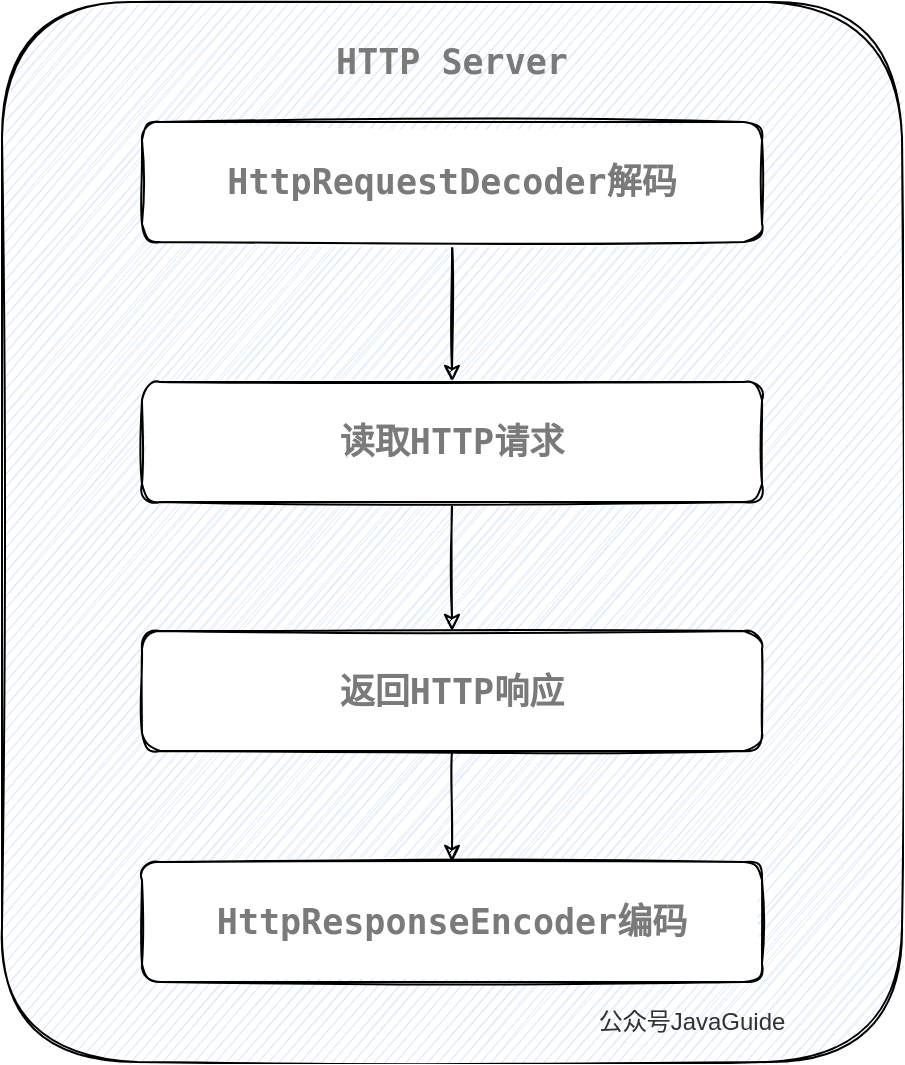 <mxfile version="13.4.5" type="device"><diagram id="V93UigjjTPczBXHX8Imx" name="Page-1"><mxGraphModel dx="1106" dy="900" grid="1" gridSize="10" guides="1" tooltips="1" connect="1" arrows="1" fold="1" page="1" pageScale="1" pageWidth="827" pageHeight="1169" math="0" shadow="0" extFonts="Long Cang^https://fonts.googleapis.com/css?family=Long+Cang"><root><mxCell id="0"/><mxCell id="1" parent="0"/><mxCell id="vgSWr9cxomTPwfTznOvR-1" value="" style="rounded=1;whiteSpace=wrap;html=1;fillColor=#dae8fc;sketch=1;shadow=0;glass=0;fontFamily=Long Cang;" vertex="1" parent="1"><mxGeometry x="210" y="210" width="450" height="530" as="geometry"/></mxCell><mxCell id="vgSWr9cxomTPwfTznOvR-11" style="edgeStyle=orthogonalEdgeStyle;rounded=0;orthogonalLoop=1;jettySize=auto;html=1;sketch=1;shadow=0;fontFamily=Long Cang;" edge="1" parent="1" source="vgSWr9cxomTPwfTznOvR-2" target="vgSWr9cxomTPwfTznOvR-10"><mxGeometry relative="1" as="geometry"/></mxCell><mxCell id="vgSWr9cxomTPwfTznOvR-2" value="&lt;strong style=&quot;box-sizing: border-box; color: rgb(51, 51, 51); font-size: 17.5px;&quot;&gt;&lt;span spellcheck=&quot;false&quot; class=&quot;md-pair-s&quot; style=&quot;box-sizing: border-box&quot;&gt;&lt;code style=&quot;box-sizing: border-box; color: rgb(122, 122, 122);&quot;&gt;HttpRequestDecoder解码&lt;/code&gt;&lt;/span&gt;&lt;/strong&gt;" style="rounded=1;whiteSpace=wrap;html=1;sketch=1;shadow=0;fontFamily=Long Cang;FType=g;" vertex="1" parent="1"><mxGeometry x="280" y="270" width="310" height="60" as="geometry"/></mxCell><mxCell id="vgSWr9cxomTPwfTznOvR-8" value="&lt;strong style=&quot;box-sizing: border-box; color: rgb(51, 51, 51); font-size: 17.5px;&quot;&gt;&lt;span spellcheck=&quot;false&quot; class=&quot;md-pair-s&quot; style=&quot;box-sizing: border-box&quot;&gt;&lt;code style=&quot;box-sizing: border-box; color: rgb(122, 122, 122);&quot;&gt;HttpResponseEncoder编码&lt;/code&gt;&lt;/span&gt;&lt;/strong&gt;" style="rounded=1;whiteSpace=wrap;html=1;sketch=1;shadow=0;fontFamily=Long Cang;" vertex="1" parent="1"><mxGeometry x="280" y="640" width="310" height="60" as="geometry"/></mxCell><mxCell id="vgSWr9cxomTPwfTznOvR-13" style="edgeStyle=orthogonalEdgeStyle;rounded=0;orthogonalLoop=1;jettySize=auto;html=1;entryX=0.5;entryY=0;entryDx=0;entryDy=0;sketch=1;shadow=0;fontFamily=Long Cang;" edge="1" parent="1" source="vgSWr9cxomTPwfTznOvR-9" target="vgSWr9cxomTPwfTznOvR-8"><mxGeometry relative="1" as="geometry"/></mxCell><mxCell id="vgSWr9cxomTPwfTznOvR-9" value="&lt;strong style=&quot;box-sizing: border-box; color: rgb(51, 51, 51); font-size: 17.5px;&quot;&gt;&lt;span spellcheck=&quot;false&quot; class=&quot;md-pair-s&quot; style=&quot;box-sizing: border-box&quot;&gt;&lt;code style=&quot;box-sizing: border-box; color: rgb(122, 122, 122);&quot;&gt;返回HTTP响应&lt;/code&gt;&lt;/span&gt;&lt;/strong&gt;" style="rounded=1;whiteSpace=wrap;html=1;sketch=1;shadow=0;fontFamily=Long Cang;" vertex="1" parent="1"><mxGeometry x="280" y="524.5" width="310" height="60" as="geometry"/></mxCell><mxCell id="vgSWr9cxomTPwfTznOvR-12" style="edgeStyle=orthogonalEdgeStyle;rounded=0;orthogonalLoop=1;jettySize=auto;html=1;exitX=0.5;exitY=1;exitDx=0;exitDy=0;entryX=0.5;entryY=0;entryDx=0;entryDy=0;sketch=1;shadow=0;fontFamily=Long Cang;" edge="1" parent="1" source="vgSWr9cxomTPwfTznOvR-10" target="vgSWr9cxomTPwfTznOvR-9"><mxGeometry relative="1" as="geometry"/></mxCell><mxCell id="vgSWr9cxomTPwfTznOvR-10" value="&lt;strong style=&quot;box-sizing: border-box; color: rgb(51, 51, 51); font-size: 17.5px;&quot;&gt;&lt;span spellcheck=&quot;false&quot; class=&quot;md-pair-s&quot; style=&quot;box-sizing: border-box&quot;&gt;&lt;code style=&quot;box-sizing: border-box; color: rgb(122, 122, 122);&quot;&gt;读取HTTP请求&lt;/code&gt;&lt;/span&gt;&lt;/strong&gt;" style="rounded=1;whiteSpace=wrap;html=1;sketch=1;shadow=0;fontFamily=Long Cang;" vertex="1" parent="1"><mxGeometry x="280" y="400" width="310" height="60" as="geometry"/></mxCell><mxCell id="vgSWr9cxomTPwfTznOvR-14" value="公众号JavaGuide" style="text;html=1;strokeColor=none;fillColor=none;align=center;verticalAlign=middle;whiteSpace=wrap;rounded=0;opacity=70;textOpacity=80;sketch=1;shadow=0;fontFamily=Helvetica;" vertex="1" parent="1"><mxGeometry x="460" y="710" width="190" height="20" as="geometry"/></mxCell><mxCell id="vgSWr9cxomTPwfTznOvR-16" value="&lt;strong style=&quot;box-sizing: border-box; color: rgb(51, 51, 51); font-size: 17.5px;&quot;&gt;&lt;span spellcheck=&quot;false&quot; class=&quot;md-pair-s&quot; style=&quot;box-sizing: border-box&quot;&gt;&lt;code style=&quot;box-sizing: border-box; color: rgb(122, 122, 122);&quot;&gt;HTTP Server&lt;/code&gt;&lt;/span&gt;&lt;/strong&gt;" style="text;html=1;strokeColor=none;fillColor=none;align=center;verticalAlign=middle;whiteSpace=wrap;rounded=0;fontColor=#000000;opacity=70;sketch=1;shadow=0;fontFamily=Long Cang;" vertex="1" parent="1"><mxGeometry x="370" y="230" width="130" height="20" as="geometry"/></mxCell></root></mxGraphModel></diagram></mxfile>